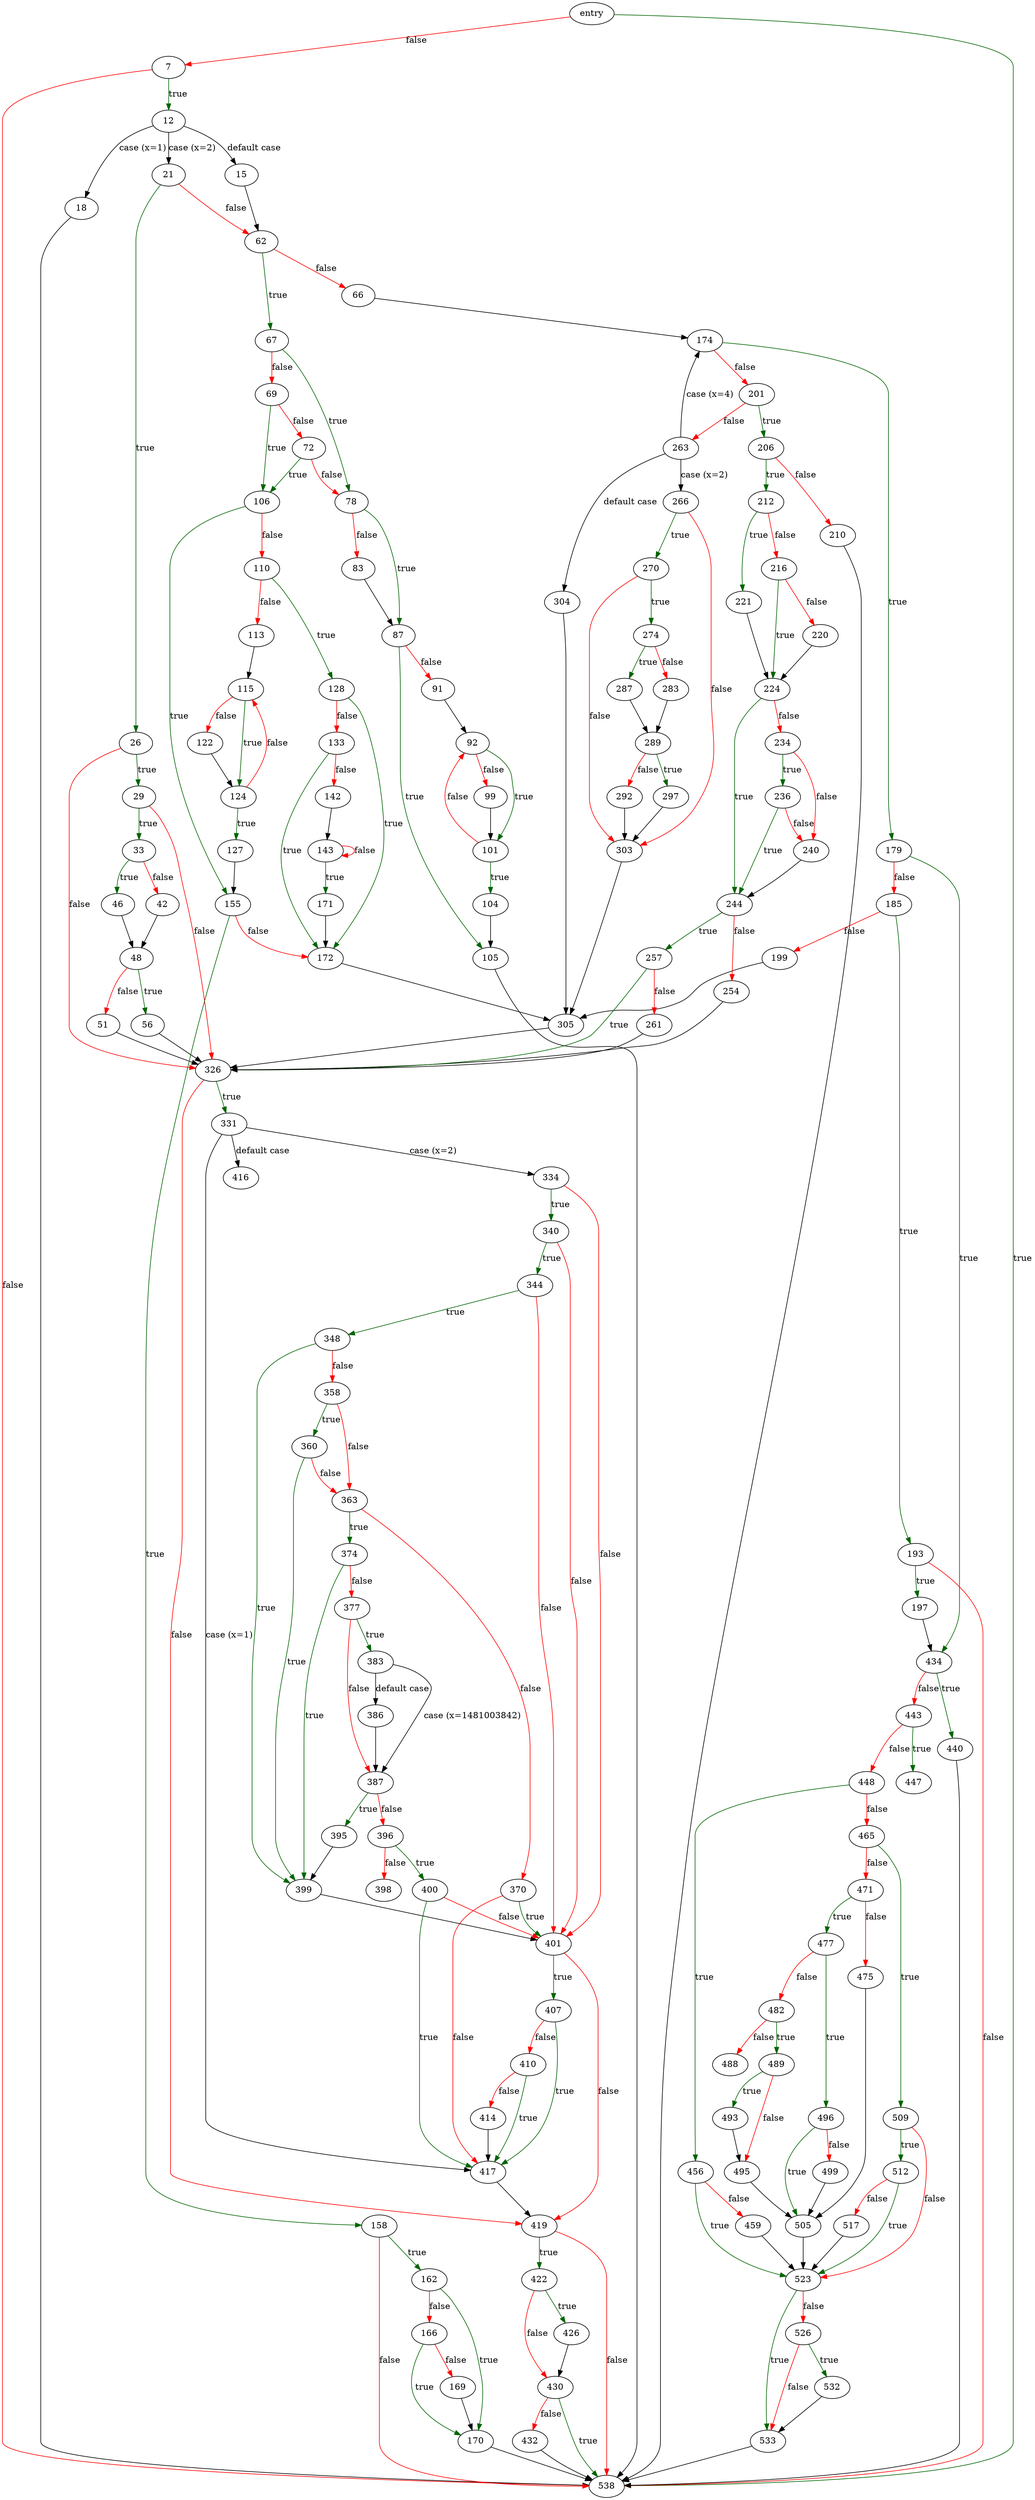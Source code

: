 digraph "fts_read" {
	// Node definitions.
	1 [label=entry];
	7;
	12;
	15;
	18;
	21;
	26;
	29;
	33;
	42;
	46;
	48;
	51;
	56;
	62;
	66;
	67;
	69;
	72;
	78;
	83;
	87;
	91;
	92;
	99;
	101;
	104;
	105;
	106;
	110;
	113;
	115;
	122;
	124;
	127;
	128;
	133;
	142;
	143;
	155;
	158;
	162;
	166;
	169;
	170;
	171;
	172;
	174;
	179;
	185;
	193;
	197;
	199;
	201;
	206;
	210;
	212;
	216;
	220;
	221;
	224;
	234;
	236;
	240;
	244;
	254;
	257;
	261;
	263;
	266;
	270;
	274;
	283;
	287;
	289;
	292;
	297;
	303;
	304;
	305;
	326;
	331;
	334;
	340;
	344;
	348;
	358;
	360;
	363;
	370;
	374;
	377;
	383;
	386;
	387;
	395;
	396;
	398;
	399;
	400;
	401;
	407;
	410;
	414;
	416;
	417;
	419;
	422;
	426;
	430;
	432;
	434;
	440;
	443;
	447;
	448;
	456;
	459;
	465;
	471;
	475;
	477;
	482;
	488;
	489;
	493;
	495;
	496;
	499;
	505;
	509;
	512;
	517;
	523;
	526;
	532;
	533;
	538;

	// Edge definitions.
	1 -> 7 [
		color=red
		label=false
	];
	1 -> 538 [
		color=darkgreen
		label=true
	];
	7 -> 12 [
		color=darkgreen
		label=true
	];
	7 -> 538 [
		color=red
		label=false
	];
	12 -> 15 [label="default case"];
	12 -> 18 [label="case (x=1)"];
	12 -> 21 [label="case (x=2)"];
	15 -> 62;
	18 -> 538;
	21 -> 26 [
		color=darkgreen
		label=true
	];
	21 -> 62 [
		color=red
		label=false
	];
	26 -> 29 [
		color=darkgreen
		label=true
	];
	26 -> 326 [
		color=red
		label=false
	];
	29 -> 33 [
		color=darkgreen
		label=true
	];
	29 -> 326 [
		color=red
		label=false
	];
	33 -> 42 [
		color=red
		label=false
	];
	33 -> 46 [
		color=darkgreen
		label=true
	];
	42 -> 48;
	46 -> 48;
	48 -> 51 [
		color=red
		label=false
	];
	48 -> 56 [
		color=darkgreen
		label=true
	];
	51 -> 326;
	56 -> 326;
	62 -> 66 [
		color=red
		label=false
	];
	62 -> 67 [
		color=darkgreen
		label=true
	];
	66 -> 174;
	67 -> 69 [
		color=red
		label=false
	];
	67 -> 78 [
		color=darkgreen
		label=true
	];
	69 -> 72 [
		color=red
		label=false
	];
	69 -> 106 [
		color=darkgreen
		label=true
	];
	72 -> 78 [
		color=red
		label=false
	];
	72 -> 106 [
		color=darkgreen
		label=true
	];
	78 -> 83 [
		color=red
		label=false
	];
	78 -> 87 [
		color=darkgreen
		label=true
	];
	83 -> 87;
	87 -> 91 [
		color=red
		label=false
	];
	87 -> 105 [
		color=darkgreen
		label=true
	];
	91 -> 92;
	92 -> 99 [
		color=red
		label=false
	];
	92 -> 101 [
		color=darkgreen
		label=true
	];
	99 -> 101;
	101 -> 92 [
		color=red
		label=false
	];
	101 -> 104 [
		color=darkgreen
		label=true
	];
	104 -> 105;
	105 -> 538;
	106 -> 110 [
		color=red
		label=false
	];
	106 -> 155 [
		color=darkgreen
		label=true
	];
	110 -> 113 [
		color=red
		label=false
	];
	110 -> 128 [
		color=darkgreen
		label=true
	];
	113 -> 115;
	115 -> 122 [
		color=red
		label=false
	];
	115 -> 124 [
		color=darkgreen
		label=true
	];
	122 -> 124;
	124 -> 115 [
		color=red
		label=false
	];
	124 -> 127 [
		color=darkgreen
		label=true
	];
	127 -> 155;
	128 -> 133 [
		color=red
		label=false
	];
	128 -> 172 [
		color=darkgreen
		label=true
	];
	133 -> 142 [
		color=red
		label=false
	];
	133 -> 172 [
		color=darkgreen
		label=true
	];
	142 -> 143;
	143 -> 143 [
		color=red
		label=false
	];
	143 -> 171 [
		color=darkgreen
		label=true
	];
	155 -> 158 [
		color=darkgreen
		label=true
	];
	155 -> 172 [
		color=red
		label=false
	];
	158 -> 162 [
		color=darkgreen
		label=true
	];
	158 -> 538 [
		color=red
		label=false
	];
	162 -> 166 [
		color=red
		label=false
	];
	162 -> 170 [
		color=darkgreen
		label=true
	];
	166 -> 169 [
		color=red
		label=false
	];
	166 -> 170 [
		color=darkgreen
		label=true
	];
	169 -> 170;
	170 -> 538;
	171 -> 172;
	172 -> 305;
	174 -> 179 [
		color=darkgreen
		label=true
	];
	174 -> 201 [
		color=red
		label=false
	];
	179 -> 185 [
		color=red
		label=false
	];
	179 -> 434 [
		color=darkgreen
		label=true
	];
	185 -> 193 [
		color=darkgreen
		label=true
	];
	185 -> 199 [
		color=red
		label=false
	];
	193 -> 197 [
		color=darkgreen
		label=true
	];
	193 -> 538 [
		color=red
		label=false
	];
	197 -> 434;
	199 -> 305;
	201 -> 206 [
		color=darkgreen
		label=true
	];
	201 -> 263 [
		color=red
		label=false
	];
	206 -> 210 [
		color=red
		label=false
	];
	206 -> 212 [
		color=darkgreen
		label=true
	];
	210 -> 538;
	212 -> 216 [
		color=red
		label=false
	];
	212 -> 221 [
		color=darkgreen
		label=true
	];
	216 -> 220 [
		color=red
		label=false
	];
	216 -> 224 [
		color=darkgreen
		label=true
	];
	220 -> 224;
	221 -> 224;
	224 -> 234 [
		color=red
		label=false
	];
	224 -> 244 [
		color=darkgreen
		label=true
	];
	234 -> 236 [
		color=darkgreen
		label=true
	];
	234 -> 240 [
		color=red
		label=false
	];
	236 -> 240 [
		color=red
		label=false
	];
	236 -> 244 [
		color=darkgreen
		label=true
	];
	240 -> 244;
	244 -> 254 [
		color=red
		label=false
	];
	244 -> 257 [
		color=darkgreen
		label=true
	];
	254 -> 326;
	257 -> 261 [
		color=red
		label=false
	];
	257 -> 326 [
		color=darkgreen
		label=true
	];
	261 -> 326;
	263 -> 174 [label="case (x=4)"];
	263 -> 266 [label="case (x=2)"];
	263 -> 304 [label="default case"];
	266 -> 270 [
		color=darkgreen
		label=true
	];
	266 -> 303 [
		color=red
		label=false
	];
	270 -> 274 [
		color=darkgreen
		label=true
	];
	270 -> 303 [
		color=red
		label=false
	];
	274 -> 283 [
		color=red
		label=false
	];
	274 -> 287 [
		color=darkgreen
		label=true
	];
	283 -> 289;
	287 -> 289;
	289 -> 292 [
		color=red
		label=false
	];
	289 -> 297 [
		color=darkgreen
		label=true
	];
	292 -> 303;
	297 -> 303;
	303 -> 305;
	304 -> 305;
	305 -> 326;
	326 -> 331 [
		color=darkgreen
		label=true
	];
	326 -> 419 [
		color=red
		label=false
	];
	331 -> 334 [label="case (x=2)"];
	331 -> 416 [label="default case"];
	331 -> 417 [label="case (x=1)"];
	334 -> 340 [
		color=darkgreen
		label=true
	];
	334 -> 401 [
		color=red
		label=false
	];
	340 -> 344 [
		color=darkgreen
		label=true
	];
	340 -> 401 [
		color=red
		label=false
	];
	344 -> 348 [
		color=darkgreen
		label=true
	];
	344 -> 401 [
		color=red
		label=false
	];
	348 -> 358 [
		color=red
		label=false
	];
	348 -> 399 [
		color=darkgreen
		label=true
	];
	358 -> 360 [
		color=darkgreen
		label=true
	];
	358 -> 363 [
		color=red
		label=false
	];
	360 -> 363 [
		color=red
		label=false
	];
	360 -> 399 [
		color=darkgreen
		label=true
	];
	363 -> 370 [
		color=red
		label=false
	];
	363 -> 374 [
		color=darkgreen
		label=true
	];
	370 -> 401 [
		color=darkgreen
		label=true
	];
	370 -> 417 [
		color=red
		label=false
	];
	374 -> 377 [
		color=red
		label=false
	];
	374 -> 399 [
		color=darkgreen
		label=true
	];
	377 -> 383 [
		color=darkgreen
		label=true
	];
	377 -> 387 [
		color=red
		label=false
	];
	383 -> 386 [label="default case"];
	383 -> 387 [label="case (x=1481003842)"];
	386 -> 387;
	387 -> 395 [
		color=darkgreen
		label=true
	];
	387 -> 396 [
		color=red
		label=false
	];
	395 -> 399;
	396 -> 398 [
		color=red
		label=false
	];
	396 -> 400 [
		color=darkgreen
		label=true
	];
	399 -> 401;
	400 -> 401 [
		color=red
		label=false
	];
	400 -> 417 [
		color=darkgreen
		label=true
	];
	401 -> 407 [
		color=darkgreen
		label=true
	];
	401 -> 419 [
		color=red
		label=false
	];
	407 -> 410 [
		color=red
		label=false
	];
	407 -> 417 [
		color=darkgreen
		label=true
	];
	410 -> 414 [
		color=red
		label=false
	];
	410 -> 417 [
		color=darkgreen
		label=true
	];
	414 -> 417;
	417 -> 419;
	419 -> 422 [
		color=darkgreen
		label=true
	];
	419 -> 538 [
		color=red
		label=false
	];
	422 -> 426 [
		color=darkgreen
		label=true
	];
	422 -> 430 [
		color=red
		label=false
	];
	426 -> 430;
	430 -> 432 [
		color=red
		label=false
	];
	430 -> 538 [
		color=darkgreen
		label=true
	];
	432 -> 538;
	434 -> 440 [
		color=darkgreen
		label=true
	];
	434 -> 443 [
		color=red
		label=false
	];
	440 -> 538;
	443 -> 447 [
		color=darkgreen
		label=true
	];
	443 -> 448 [
		color=red
		label=false
	];
	448 -> 456 [
		color=darkgreen
		label=true
	];
	448 -> 465 [
		color=red
		label=false
	];
	456 -> 459 [
		color=red
		label=false
	];
	456 -> 523 [
		color=darkgreen
		label=true
	];
	459 -> 523;
	465 -> 471 [
		color=red
		label=false
	];
	465 -> 509 [
		color=darkgreen
		label=true
	];
	471 -> 475 [
		color=red
		label=false
	];
	471 -> 477 [
		color=darkgreen
		label=true
	];
	475 -> 505;
	477 -> 482 [
		color=red
		label=false
	];
	477 -> 496 [
		color=darkgreen
		label=true
	];
	482 -> 488 [
		color=red
		label=false
	];
	482 -> 489 [
		color=darkgreen
		label=true
	];
	489 -> 493 [
		color=darkgreen
		label=true
	];
	489 -> 495 [
		color=red
		label=false
	];
	493 -> 495;
	495 -> 505;
	496 -> 499 [
		color=red
		label=false
	];
	496 -> 505 [
		color=darkgreen
		label=true
	];
	499 -> 505;
	505 -> 523;
	509 -> 512 [
		color=darkgreen
		label=true
	];
	509 -> 523 [
		color=red
		label=false
	];
	512 -> 517 [
		color=red
		label=false
	];
	512 -> 523 [
		color=darkgreen
		label=true
	];
	517 -> 523;
	523 -> 526 [
		color=red
		label=false
	];
	523 -> 533 [
		color=darkgreen
		label=true
	];
	526 -> 532 [
		color=darkgreen
		label=true
	];
	526 -> 533 [
		color=red
		label=false
	];
	532 -> 533;
	533 -> 538;
}